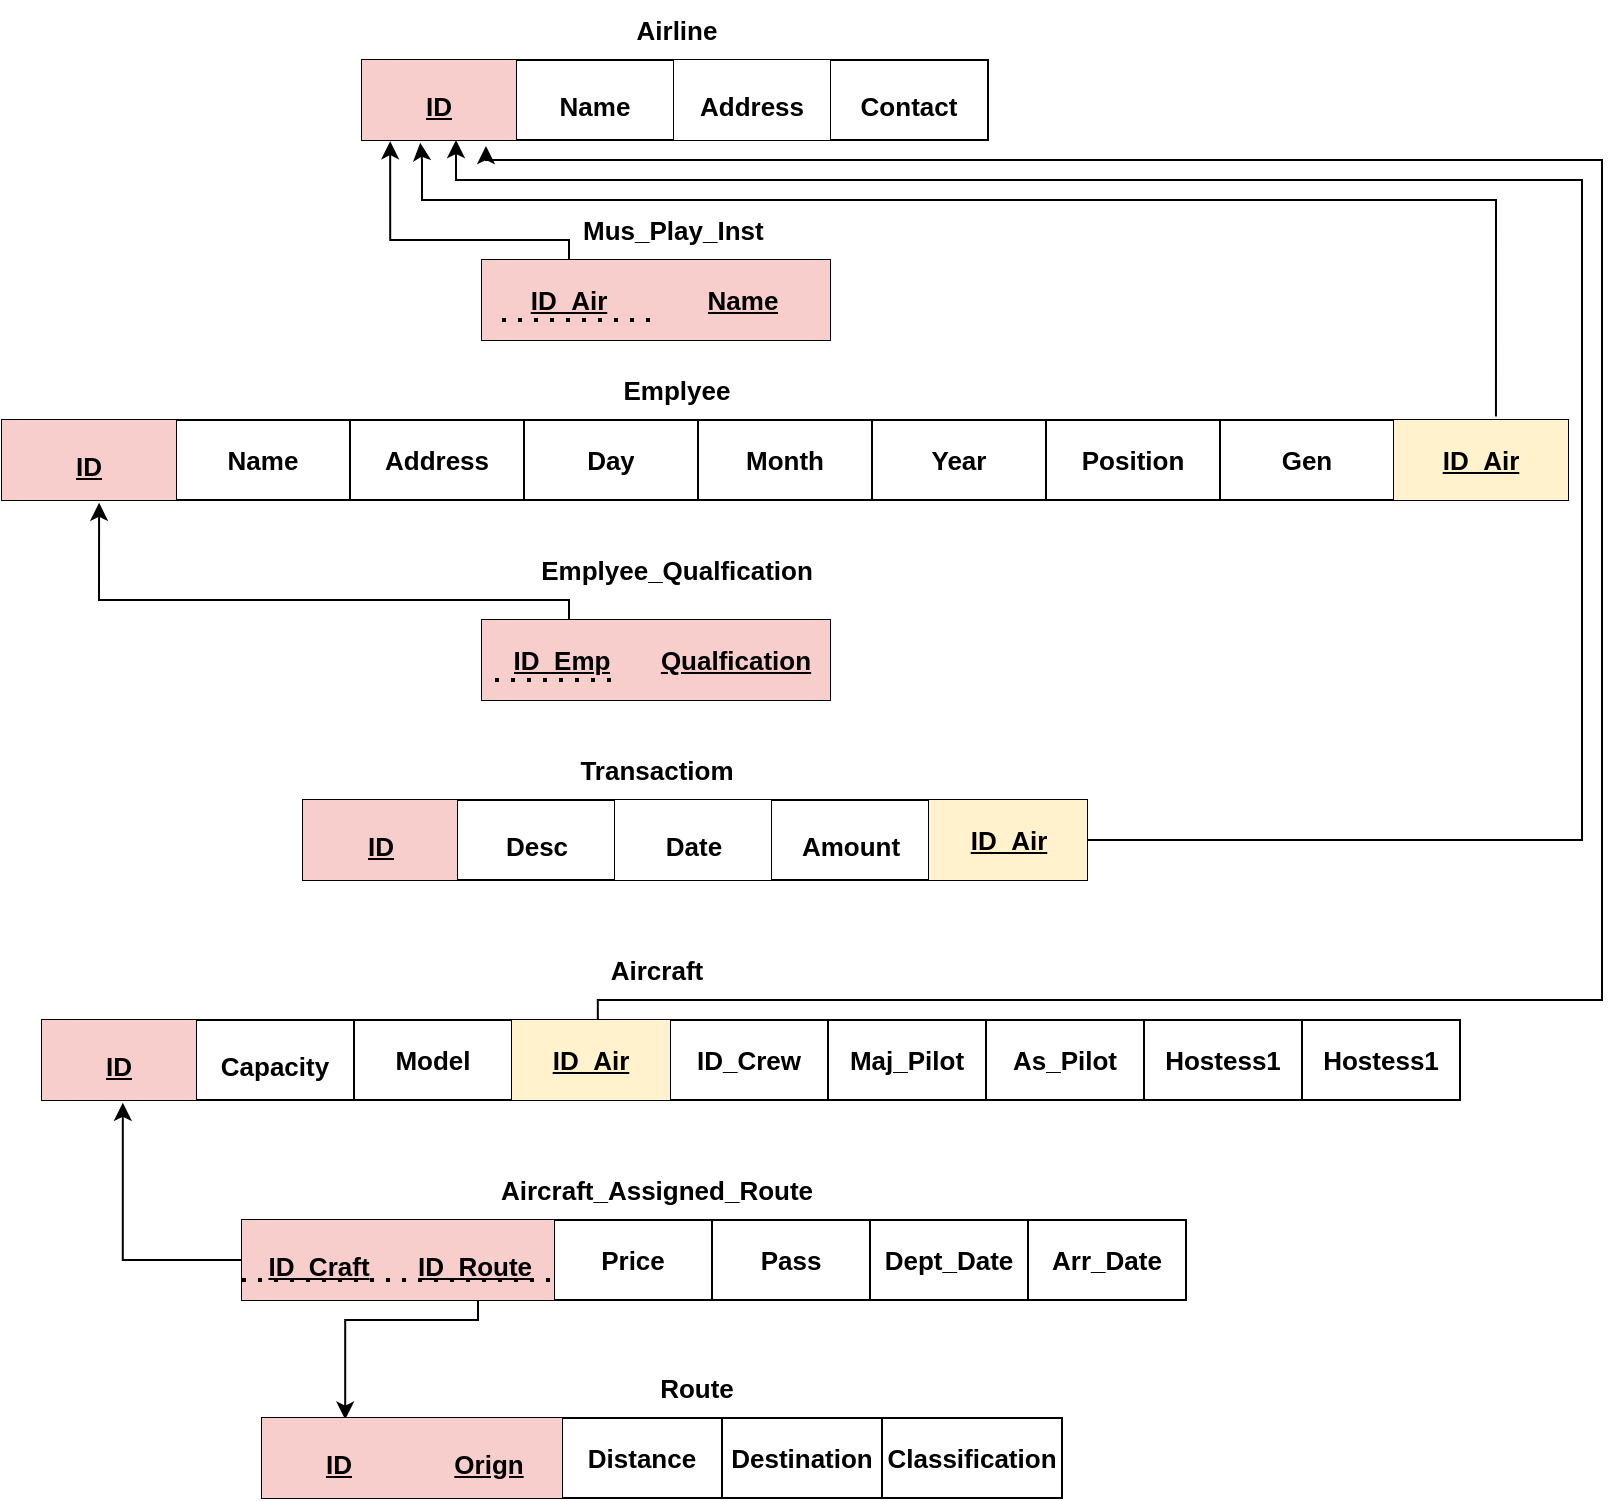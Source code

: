 <mxfile version="20.5.3" type="device"><diagram id="9QfftaPCPNIfnfmscN54" name="Page-1"><mxGraphModel dx="1038" dy="489" grid="1" gridSize="10" guides="1" tooltips="1" connect="1" arrows="1" fold="1" page="1" pageScale="1" pageWidth="827" pageHeight="1169" math="0" shadow="0"><root><mxCell id="0"/><mxCell id="1" parent="0"/><mxCell id="9wf0r7NLTZ6_G8OPTbJT-53" value="" style="shape=table;html=1;whiteSpace=wrap;startSize=0;container=1;collapsible=0;childLayout=tableLayout;rounded=0;fontStyle=1;fontSize=13;" vertex="1" parent="1"><mxGeometry x="260" y="450" width="313" height="40" as="geometry"/></mxCell><mxCell id="9wf0r7NLTZ6_G8OPTbJT-54" value="" style="shape=tableRow;horizontal=0;startSize=0;swimlaneHead=0;swimlaneBody=0;top=0;left=0;bottom=0;right=0;collapsible=0;dropTarget=0;fillColor=none;points=[[0,0.5],[1,0.5]];portConstraint=eastwest;dashed=1;rounded=0;fontStyle=1;fontSize=13;" vertex="1" parent="9wf0r7NLTZ6_G8OPTbJT-53"><mxGeometry width="313" height="40" as="geometry"/></mxCell><mxCell id="9wf0r7NLTZ6_G8OPTbJT-55" value="&lt;p style=&quot;direction: ltr; unicode-bidi: embed; font-size: 13px;&quot; align=&quot;center&quot; class=&quot;MsoNormal&quot;&gt;&lt;u style=&quot;font-size: 13px;&quot;&gt;&lt;span style=&quot;font-size: 13px;&quot;&gt;ID&lt;/span&gt;&lt;/u&gt;&lt;/p&gt;" style="shape=partialRectangle;html=1;whiteSpace=wrap;connectable=0;fillColor=#f8cecc;top=0;left=0;bottom=0;right=0;overflow=hidden;strokeColor=#b85450;rounded=0;fontStyle=1;fontSize=13;" vertex="1" parent="9wf0r7NLTZ6_G8OPTbJT-54"><mxGeometry width="77" height="40" as="geometry"><mxRectangle width="77" height="40" as="alternateBounds"/></mxGeometry></mxCell><mxCell id="9wf0r7NLTZ6_G8OPTbJT-56" value="&lt;p style=&quot;direction: ltr; unicode-bidi: embed; font-size: 13px;&quot; align=&quot;center&quot; class=&quot;MsoNormal&quot;&gt;&lt;span style=&quot;font-size: 13px;&quot;&gt;Name&lt;/span&gt;&lt;/p&gt;" style="shape=partialRectangle;html=1;whiteSpace=wrap;connectable=0;fillColor=none;top=0;left=0;bottom=0;right=0;overflow=hidden;rounded=0;fontStyle=1;fontSize=13;" vertex="1" parent="9wf0r7NLTZ6_G8OPTbJT-54"><mxGeometry x="77" width="79" height="40" as="geometry"><mxRectangle width="79" height="40" as="alternateBounds"/></mxGeometry></mxCell><mxCell id="9wf0r7NLTZ6_G8OPTbJT-57" value="&lt;p style=&quot;direction: ltr; unicode-bidi: embed; font-size: 13px;&quot; align=&quot;center&quot; class=&quot;MsoNormal&quot;&gt;&lt;span style=&quot;font-size: 13px;&quot;&gt;Address&lt;/span&gt;&lt;/p&gt;" style="shape=partialRectangle;html=1;whiteSpace=wrap;connectable=0;top=0;left=0;bottom=0;right=0;overflow=hidden;rounded=0;fontStyle=1;fontSize=13;" vertex="1" parent="9wf0r7NLTZ6_G8OPTbJT-54"><mxGeometry x="156" width="78" height="40" as="geometry"><mxRectangle width="78" height="40" as="alternateBounds"/></mxGeometry></mxCell><mxCell id="9wf0r7NLTZ6_G8OPTbJT-58" value="&lt;p style=&quot;direction: ltr; unicode-bidi: embed; font-size: 13px;&quot; align=&quot;center&quot; class=&quot;MsoNormal&quot;&gt;&lt;span style=&quot;font-size: 13px;&quot;&gt;Contact&lt;/span&gt;&lt;/p&gt;" style="shape=partialRectangle;html=1;whiteSpace=wrap;connectable=0;fillColor=none;top=0;left=0;bottom=0;right=0;overflow=hidden;rounded=0;fontStyle=1;fontSize=13;" vertex="1" parent="9wf0r7NLTZ6_G8OPTbJT-54"><mxGeometry x="234" width="79" height="40" as="geometry"><mxRectangle width="79" height="40" as="alternateBounds"/></mxGeometry></mxCell><mxCell id="9wf0r7NLTZ6_G8OPTbJT-59" style="edgeStyle=orthogonalEdgeStyle;rounded=0;orthogonalLoop=1;jettySize=auto;html=1;exitX=0.25;exitY=0;exitDx=0;exitDy=0;fontStyle=1;fontSize=13;entryX=0.045;entryY=1.015;entryDx=0;entryDy=0;entryPerimeter=0;" edge="1" parent="1" source="9wf0r7NLTZ6_G8OPTbJT-61" target="9wf0r7NLTZ6_G8OPTbJT-54"><mxGeometry relative="1" as="geometry"><mxPoint x="300" y="490" as="targetPoint"/><Array as="points"><mxPoint x="364" y="540"/><mxPoint x="274" y="540"/></Array></mxGeometry></mxCell><mxCell id="9wf0r7NLTZ6_G8OPTbJT-61" value="" style="shape=table;html=1;whiteSpace=wrap;startSize=0;container=1;collapsible=0;childLayout=tableLayout;rounded=0;fontStyle=1;fontSize=1;" vertex="1" parent="1"><mxGeometry x="320" y="550" width="174" height="40" as="geometry"/></mxCell><mxCell id="9wf0r7NLTZ6_G8OPTbJT-62" value="" style="shape=tableRow;horizontal=0;startSize=0;swimlaneHead=0;swimlaneBody=0;top=0;left=0;bottom=0;right=0;collapsible=0;dropTarget=0;fillColor=none;points=[[0,0.5],[1,0.5]];portConstraint=eastwest;rounded=0;fontStyle=1;fontSize=13;" vertex="1" parent="9wf0r7NLTZ6_G8OPTbJT-61"><mxGeometry width="174" height="40" as="geometry"/></mxCell><mxCell id="9wf0r7NLTZ6_G8OPTbJT-63" value="&lt;u&gt;ID_Air&lt;/u&gt;" style="shape=partialRectangle;html=1;whiteSpace=wrap;connectable=0;fillColor=#f8cecc;top=0;left=0;bottom=0;right=0;overflow=hidden;strokeColor=#b85450;rounded=0;fontStyle=1;fontSize=13;" vertex="1" parent="9wf0r7NLTZ6_G8OPTbJT-62"><mxGeometry width="87" height="40" as="geometry"><mxRectangle width="87" height="40" as="alternateBounds"/></mxGeometry></mxCell><mxCell id="9wf0r7NLTZ6_G8OPTbJT-64" value="&lt;u style=&quot;font-size: 13px;&quot;&gt;&lt;span style=&quot;font-size: 13px;&quot;&gt;Name&lt;/span&gt;&lt;/u&gt;" style="shape=partialRectangle;html=1;whiteSpace=wrap;connectable=0;fillColor=#f8cecc;top=0;left=0;bottom=0;right=0;overflow=hidden;rounded=0;strokeColor=#b85450;fontStyle=1;fontSize=13;" vertex="1" parent="9wf0r7NLTZ6_G8OPTbJT-62"><mxGeometry x="87" width="87" height="40" as="geometry"><mxRectangle width="87" height="40" as="alternateBounds"/></mxGeometry></mxCell><mxCell id="9wf0r7NLTZ6_G8OPTbJT-106" style="edgeStyle=orthogonalEdgeStyle;rounded=0;orthogonalLoop=1;jettySize=auto;html=1;exitX=0.954;exitY=-0.045;exitDx=0;exitDy=0;entryX=0.093;entryY=1.035;entryDx=0;entryDy=0;entryPerimeter=0;strokeWidth=1;fontSize=1;exitPerimeter=0;" edge="1" parent="1" source="9wf0r7NLTZ6_G8OPTbJT-72" target="9wf0r7NLTZ6_G8OPTbJT-54"><mxGeometry relative="1" as="geometry"><Array as="points"><mxPoint x="827" y="520"/><mxPoint x="290" y="520"/><mxPoint x="290" y="500"/><mxPoint x="289" y="500"/></Array></mxGeometry></mxCell><mxCell id="9wf0r7NLTZ6_G8OPTbJT-71" value="" style="shape=table;html=1;whiteSpace=wrap;startSize=0;container=1;collapsible=0;childLayout=tableLayout;rounded=0;fontStyle=1;fontSize=13;" vertex="1" parent="1"><mxGeometry x="80" y="630" width="783" height="40" as="geometry"/></mxCell><mxCell id="9wf0r7NLTZ6_G8OPTbJT-72" value="" style="shape=tableRow;horizontal=0;startSize=0;swimlaneHead=0;swimlaneBody=0;top=0;left=0;bottom=0;right=0;collapsible=0;dropTarget=0;fillColor=none;points=[[0,0.5],[1,0.5]];portConstraint=eastwest;rounded=0;fontStyle=1;fontSize=13;" vertex="1" parent="9wf0r7NLTZ6_G8OPTbJT-71"><mxGeometry width="783" height="40" as="geometry"/></mxCell><mxCell id="9wf0r7NLTZ6_G8OPTbJT-73" value="&lt;p style=&quot;direction: ltr; unicode-bidi: embed; font-size: 13px;&quot; align=&quot;center&quot; class=&quot;MsoNormal&quot;&gt;&lt;u style=&quot;font-size: 13px;&quot;&gt;&lt;span style=&quot;font-size: 13px;&quot;&gt;ID&lt;/span&gt;&lt;/u&gt;&lt;/p&gt;" style="shape=partialRectangle;html=1;whiteSpace=wrap;connectable=0;fillColor=#f8cecc;top=0;left=0;bottom=0;right=0;overflow=hidden;strokeColor=#b85450;rounded=0;fontStyle=1;fontSize=13;" vertex="1" parent="9wf0r7NLTZ6_G8OPTbJT-72"><mxGeometry width="87" height="40" as="geometry"><mxRectangle width="87" height="40" as="alternateBounds"/></mxGeometry></mxCell><mxCell id="9wf0r7NLTZ6_G8OPTbJT-74" value="Name" style="shape=partialRectangle;html=1;whiteSpace=wrap;connectable=0;fillColor=none;top=0;left=0;bottom=0;right=0;overflow=hidden;rounded=0;fontStyle=1;fontSize=13;" vertex="1" parent="9wf0r7NLTZ6_G8OPTbJT-72"><mxGeometry x="87" width="87" height="40" as="geometry"><mxRectangle width="87" height="40" as="alternateBounds"/></mxGeometry></mxCell><mxCell id="9wf0r7NLTZ6_G8OPTbJT-93" value="Address" style="shape=partialRectangle;html=1;whiteSpace=wrap;connectable=0;fillColor=none;top=0;left=0;bottom=0;right=0;overflow=hidden;rounded=0;fontStyle=1;fontSize=13;" vertex="1" parent="9wf0r7NLTZ6_G8OPTbJT-72"><mxGeometry x="174" width="87" height="40" as="geometry"><mxRectangle width="87" height="40" as="alternateBounds"/></mxGeometry></mxCell><mxCell id="9wf0r7NLTZ6_G8OPTbJT-99" value="Day" style="shape=partialRectangle;html=1;whiteSpace=wrap;connectable=0;fillColor=none;top=0;left=0;bottom=0;right=0;overflow=hidden;rounded=0;fontStyle=1;fontSize=13;" vertex="1" parent="9wf0r7NLTZ6_G8OPTbJT-72"><mxGeometry x="261" width="87" height="40" as="geometry"><mxRectangle width="87" height="40" as="alternateBounds"/></mxGeometry></mxCell><mxCell id="9wf0r7NLTZ6_G8OPTbJT-98" value="Month" style="shape=partialRectangle;html=1;whiteSpace=wrap;connectable=0;fillColor=none;top=0;left=0;bottom=0;right=0;overflow=hidden;rounded=0;fontStyle=1;fontSize=13;" vertex="1" parent="9wf0r7NLTZ6_G8OPTbJT-72"><mxGeometry x="348" width="87" height="40" as="geometry"><mxRectangle width="87" height="40" as="alternateBounds"/></mxGeometry></mxCell><mxCell id="9wf0r7NLTZ6_G8OPTbJT-97" value="Year" style="shape=partialRectangle;html=1;whiteSpace=wrap;connectable=0;fillColor=none;top=0;left=0;bottom=0;right=0;overflow=hidden;rounded=0;fontStyle=1;fontSize=13;" vertex="1" parent="9wf0r7NLTZ6_G8OPTbJT-72"><mxGeometry x="435" width="87" height="40" as="geometry"><mxRectangle width="87" height="40" as="alternateBounds"/></mxGeometry></mxCell><mxCell id="9wf0r7NLTZ6_G8OPTbJT-96" value="Position" style="shape=partialRectangle;html=1;whiteSpace=wrap;connectable=0;fillColor=none;top=0;left=0;bottom=0;right=0;overflow=hidden;rounded=0;fontStyle=1;fontSize=13;" vertex="1" parent="9wf0r7NLTZ6_G8OPTbJT-72"><mxGeometry x="522" width="87" height="40" as="geometry"><mxRectangle width="87" height="40" as="alternateBounds"/></mxGeometry></mxCell><mxCell id="9wf0r7NLTZ6_G8OPTbJT-95" value="Gen" style="shape=partialRectangle;html=1;whiteSpace=wrap;connectable=0;fillColor=none;top=0;left=0;bottom=0;right=0;overflow=hidden;rounded=0;fontStyle=1;fontSize=13;" vertex="1" parent="9wf0r7NLTZ6_G8OPTbJT-72"><mxGeometry x="609" width="87" height="40" as="geometry"><mxRectangle width="87" height="40" as="alternateBounds"/></mxGeometry></mxCell><mxCell id="9wf0r7NLTZ6_G8OPTbJT-94" value="&lt;u&gt;ID_Air&lt;/u&gt;" style="shape=partialRectangle;html=1;whiteSpace=wrap;connectable=0;fillColor=#fff2cc;top=0;left=0;bottom=0;right=0;overflow=hidden;rounded=0;fontStyle=1;fontSize=13;strokeColor=#d6b656;" vertex="1" parent="9wf0r7NLTZ6_G8OPTbJT-72"><mxGeometry x="696" width="87" height="40" as="geometry"><mxRectangle width="87" height="40" as="alternateBounds"/></mxGeometry></mxCell><mxCell id="9wf0r7NLTZ6_G8OPTbJT-75" value="&lt;b style=&quot;font-size: 13px;&quot;&gt;&lt;font style=&quot;font-size: 13px;&quot;&gt;Airline&lt;/font&gt;&lt;/b&gt;" style="text;html=1;align=center;verticalAlign=middle;resizable=0;points=[];autosize=1;strokeColor=none;fillColor=none;fontSize=13;" vertex="1" parent="1"><mxGeometry x="386.5" y="420" width="60" height="30" as="geometry"/></mxCell><mxCell id="9wf0r7NLTZ6_G8OPTbJT-76" value="&lt;span&gt;&lt;font style=&quot;font-size: 13px;&quot;&gt;Transactiom&lt;/font&gt;&lt;/span&gt;" style="text;html=1;align=center;verticalAlign=middle;resizable=0;points=[];autosize=1;strokeColor=none;fillColor=none;fontStyle=1" vertex="1" parent="1"><mxGeometry x="356.5" y="790" width="100" height="30" as="geometry"/></mxCell><mxCell id="9wf0r7NLTZ6_G8OPTbJT-77" value="&lt;span&gt;&lt;font style=&quot;font-size: 13px;&quot;&gt;Aircraft&lt;/font&gt;&lt;/span&gt;" style="text;html=1;align=center;verticalAlign=middle;resizable=0;points=[];autosize=1;strokeColor=none;fillColor=none;fontStyle=1" vertex="1" parent="1"><mxGeometry x="371.5" y="890" width="70" height="30" as="geometry"/></mxCell><mxCell id="9wf0r7NLTZ6_G8OPTbJT-80" value="" style="shape=table;html=1;whiteSpace=wrap;startSize=0;container=1;collapsible=0;childLayout=tableLayout;rounded=0;fontStyle=1;fontSize=13;" vertex="1" parent="1"><mxGeometry x="320" y="730" width="174" height="40" as="geometry"/></mxCell><mxCell id="9wf0r7NLTZ6_G8OPTbJT-81" value="" style="shape=tableRow;horizontal=0;startSize=0;swimlaneHead=0;swimlaneBody=0;top=0;left=0;bottom=0;right=0;collapsible=0;dropTarget=0;fillColor=none;points=[[0,0.5],[1,0.5]];portConstraint=eastwest;rounded=0;fontStyle=1;fontSize=13;" vertex="1" parent="9wf0r7NLTZ6_G8OPTbJT-80"><mxGeometry width="174" height="40" as="geometry"/></mxCell><mxCell id="9wf0r7NLTZ6_G8OPTbJT-82" value="&lt;u&gt;ID_Emp&lt;/u&gt;" style="shape=partialRectangle;html=1;whiteSpace=wrap;connectable=0;fillColor=#f8cecc;top=0;left=0;bottom=0;right=0;overflow=hidden;strokeColor=#b85450;rounded=0;fontStyle=1;fontSize=13;" vertex="1" parent="9wf0r7NLTZ6_G8OPTbJT-81"><mxGeometry width="80" height="40" as="geometry"><mxRectangle width="80" height="40" as="alternateBounds"/></mxGeometry></mxCell><mxCell id="9wf0r7NLTZ6_G8OPTbJT-83" value="&lt;span style=&quot;&quot;&gt;&lt;u&gt;Qualfication&lt;/u&gt;&lt;/span&gt;" style="shape=partialRectangle;html=1;whiteSpace=wrap;connectable=0;fillColor=#f8cecc;top=0;left=0;bottom=0;right=0;overflow=hidden;rounded=0;strokeColor=#b85450;fontStyle=1;fontSize=13;" vertex="1" parent="9wf0r7NLTZ6_G8OPTbJT-81"><mxGeometry x="80" width="94" height="40" as="geometry"><mxRectangle width="94" height="40" as="alternateBounds"/></mxGeometry></mxCell><mxCell id="9wf0r7NLTZ6_G8OPTbJT-84" value="&lt;span style=&quot;font-size: 13px;&quot;&gt;Emplyee&lt;/span&gt;" style="text;html=1;align=center;verticalAlign=middle;resizable=0;points=[];autosize=1;strokeColor=none;fillColor=none;fontStyle=1;fontSize=13;" vertex="1" parent="1"><mxGeometry x="376.5" y="600" width="80" height="30" as="geometry"/></mxCell><mxCell id="9wf0r7NLTZ6_G8OPTbJT-85" value="&lt;span style=&quot;font-size: 13px;&quot;&gt;Mus_Play_Inst&amp;nbsp;&lt;/span&gt;" style="text;html=1;align=center;verticalAlign=middle;resizable=0;points=[];autosize=1;strokeColor=none;fillColor=none;fontStyle=1;fontSize=13;" vertex="1" parent="1"><mxGeometry x="356.5" y="520" width="120" height="30" as="geometry"/></mxCell><mxCell id="9wf0r7NLTZ6_G8OPTbJT-88" value="&lt;span style=&quot;font-size: 13px;&quot;&gt;Emplyee_Qualfication&lt;/span&gt;" style="text;html=1;align=center;verticalAlign=middle;resizable=0;points=[];autosize=1;strokeColor=none;fillColor=none;fontStyle=1;fontSize=13;" vertex="1" parent="1"><mxGeometry x="336.5" y="690" width="160" height="30" as="geometry"/></mxCell><mxCell id="9wf0r7NLTZ6_G8OPTbJT-89" value="" style="endArrow=none;dashed=1;html=1;dashPattern=1 3;strokeWidth=2;rounded=0;fontStyle=1;fontSize=13;" edge="1" parent="1"><mxGeometry width="50" height="50" relative="1" as="geometry"><mxPoint x="326.5" y="760" as="sourcePoint"/><mxPoint x="386.5" y="760" as="targetPoint"/></mxGeometry></mxCell><mxCell id="9wf0r7NLTZ6_G8OPTbJT-107" style="edgeStyle=orthogonalEdgeStyle;rounded=0;orthogonalLoop=1;jettySize=auto;html=1;exitX=0.25;exitY=0;exitDx=0;exitDy=0;entryX=0.062;entryY=1.035;entryDx=0;entryDy=0;entryPerimeter=0;strokeWidth=1;fontSize=1;" edge="1" parent="1" source="9wf0r7NLTZ6_G8OPTbJT-80" target="9wf0r7NLTZ6_G8OPTbJT-71"><mxGeometry relative="1" as="geometry"><Array as="points"><mxPoint x="364" y="720"/><mxPoint x="129" y="720"/></Array></mxGeometry></mxCell><mxCell id="9wf0r7NLTZ6_G8OPTbJT-115" style="edgeStyle=orthogonalEdgeStyle;rounded=0;orthogonalLoop=1;jettySize=auto;html=1;exitX=1;exitY=0.5;exitDx=0;exitDy=0;strokeWidth=1;fontSize=13;" edge="1" parent="1" source="9wf0r7NLTZ6_G8OPTbJT-108"><mxGeometry relative="1" as="geometry"><mxPoint x="307" y="490" as="targetPoint"/><Array as="points"><mxPoint x="870" y="840"/><mxPoint x="870" y="510"/><mxPoint x="307" y="510"/></Array></mxGeometry></mxCell><mxCell id="9wf0r7NLTZ6_G8OPTbJT-108" value="" style="shape=table;html=1;whiteSpace=wrap;startSize=0;container=1;collapsible=0;childLayout=tableLayout;rounded=0;fontStyle=1;fontSize=13;" vertex="1" parent="1"><mxGeometry x="230.5" y="820" width="392" height="40" as="geometry"/></mxCell><mxCell id="9wf0r7NLTZ6_G8OPTbJT-109" value="" style="shape=tableRow;horizontal=0;startSize=0;swimlaneHead=0;swimlaneBody=0;top=0;left=0;bottom=0;right=0;collapsible=0;dropTarget=0;fillColor=none;points=[[0,0.5],[1,0.5]];portConstraint=eastwest;dashed=1;rounded=0;fontStyle=1;fontSize=13;" vertex="1" parent="9wf0r7NLTZ6_G8OPTbJT-108"><mxGeometry width="392" height="40" as="geometry"/></mxCell><mxCell id="9wf0r7NLTZ6_G8OPTbJT-110" value="&lt;p style=&quot;direction: ltr; unicode-bidi: embed; font-size: 13px;&quot; align=&quot;center&quot; class=&quot;MsoNormal&quot;&gt;&lt;u style=&quot;font-size: 13px;&quot;&gt;&lt;span style=&quot;font-size: 13px;&quot;&gt;ID&lt;/span&gt;&lt;/u&gt;&lt;/p&gt;" style="shape=partialRectangle;html=1;whiteSpace=wrap;connectable=0;fillColor=#f8cecc;top=0;left=0;bottom=0;right=0;overflow=hidden;strokeColor=#b85450;rounded=0;fontStyle=1;fontSize=13;" vertex="1" parent="9wf0r7NLTZ6_G8OPTbJT-109"><mxGeometry width="77" height="40" as="geometry"><mxRectangle width="77" height="40" as="alternateBounds"/></mxGeometry></mxCell><mxCell id="9wf0r7NLTZ6_G8OPTbJT-111" value="&lt;p style=&quot;direction: ltr; unicode-bidi: embed; font-size: 13px;&quot; align=&quot;center&quot; class=&quot;MsoNormal&quot;&gt;&lt;span style=&quot;font-size: 13px;&quot;&gt;Desc&lt;/span&gt;&lt;/p&gt;" style="shape=partialRectangle;html=1;whiteSpace=wrap;connectable=0;fillColor=none;top=0;left=0;bottom=0;right=0;overflow=hidden;rounded=0;fontStyle=1;fontSize=13;" vertex="1" parent="9wf0r7NLTZ6_G8OPTbJT-109"><mxGeometry x="77" width="79" height="40" as="geometry"><mxRectangle width="79" height="40" as="alternateBounds"/></mxGeometry></mxCell><mxCell id="9wf0r7NLTZ6_G8OPTbJT-112" value="&lt;p style=&quot;direction: ltr; unicode-bidi: embed; font-size: 13px;&quot; align=&quot;center&quot; class=&quot;MsoNormal&quot;&gt;&lt;span style=&quot;font-size: 13px;&quot;&gt;Date&lt;/span&gt;&lt;/p&gt;" style="shape=partialRectangle;html=1;whiteSpace=wrap;connectable=0;top=0;left=0;bottom=0;right=0;overflow=hidden;rounded=0;fontStyle=1;fontSize=13;" vertex="1" parent="9wf0r7NLTZ6_G8OPTbJT-109"><mxGeometry x="156" width="78" height="40" as="geometry"><mxRectangle width="78" height="40" as="alternateBounds"/></mxGeometry></mxCell><mxCell id="9wf0r7NLTZ6_G8OPTbJT-113" value="&lt;p style=&quot;direction: ltr; unicode-bidi: embed; font-size: 13px;&quot; align=&quot;center&quot; class=&quot;MsoNormal&quot;&gt;&lt;span style=&quot;font-size: 13px;&quot;&gt;Amount&lt;/span&gt;&lt;/p&gt;" style="shape=partialRectangle;html=1;whiteSpace=wrap;connectable=0;fillColor=none;top=0;left=0;bottom=0;right=0;overflow=hidden;rounded=0;fontStyle=1;fontSize=13;" vertex="1" parent="9wf0r7NLTZ6_G8OPTbJT-109"><mxGeometry x="234" width="79" height="40" as="geometry"><mxRectangle width="79" height="40" as="alternateBounds"/></mxGeometry></mxCell><mxCell id="9wf0r7NLTZ6_G8OPTbJT-114" value="&lt;u&gt;ID_Air&lt;/u&gt;" style="shape=partialRectangle;html=1;whiteSpace=wrap;connectable=0;fillColor=#fff2cc;top=0;left=0;bottom=0;right=0;overflow=hidden;rounded=0;fontStyle=1;fontSize=13;strokeColor=#d6b656;" vertex="1" parent="9wf0r7NLTZ6_G8OPTbJT-109"><mxGeometry x="313" width="79" height="40" as="geometry"><mxRectangle width="79" height="40" as="alternateBounds"/></mxGeometry></mxCell><mxCell id="9wf0r7NLTZ6_G8OPTbJT-116" value="" style="shape=table;html=1;whiteSpace=wrap;startSize=0;container=1;collapsible=0;childLayout=tableLayout;rounded=0;fontStyle=1;fontSize=13;" vertex="1" parent="1"><mxGeometry x="100" y="930" width="709" height="40" as="geometry"/></mxCell><mxCell id="9wf0r7NLTZ6_G8OPTbJT-117" value="" style="shape=tableRow;horizontal=0;startSize=0;swimlaneHead=0;swimlaneBody=0;top=0;left=0;bottom=0;right=0;collapsible=0;dropTarget=0;fillColor=none;points=[[0,0.5],[1,0.5]];portConstraint=eastwest;dashed=1;rounded=0;fontStyle=1;fontSize=13;" vertex="1" parent="9wf0r7NLTZ6_G8OPTbJT-116"><mxGeometry width="709" height="40" as="geometry"/></mxCell><mxCell id="9wf0r7NLTZ6_G8OPTbJT-118" value="&lt;p style=&quot;direction: ltr; unicode-bidi: embed; font-size: 13px;&quot; align=&quot;center&quot; class=&quot;MsoNormal&quot;&gt;&lt;u style=&quot;font-size: 13px;&quot;&gt;&lt;span style=&quot;font-size: 13px;&quot;&gt;ID&lt;/span&gt;&lt;/u&gt;&lt;/p&gt;" style="shape=partialRectangle;html=1;whiteSpace=wrap;connectable=0;fillColor=#f8cecc;top=0;left=0;bottom=0;right=0;overflow=hidden;strokeColor=#b85450;rounded=0;fontStyle=1;fontSize=13;" vertex="1" parent="9wf0r7NLTZ6_G8OPTbJT-117"><mxGeometry width="77" height="40" as="geometry"><mxRectangle width="77" height="40" as="alternateBounds"/></mxGeometry></mxCell><mxCell id="9wf0r7NLTZ6_G8OPTbJT-119" value="&lt;p style=&quot;direction: ltr; unicode-bidi: embed; font-size: 13px;&quot; align=&quot;center&quot; class=&quot;MsoNormal&quot;&gt;&lt;span style=&quot;font-size: 13px;&quot;&gt;Capacity&lt;/span&gt;&lt;/p&gt;" style="shape=partialRectangle;html=1;whiteSpace=wrap;connectable=0;fillColor=none;top=0;left=0;bottom=0;right=0;overflow=hidden;rounded=0;fontStyle=1;fontSize=13;" vertex="1" parent="9wf0r7NLTZ6_G8OPTbJT-117"><mxGeometry x="77" width="79" height="40" as="geometry"><mxRectangle width="79" height="40" as="alternateBounds"/></mxGeometry></mxCell><mxCell id="9wf0r7NLTZ6_G8OPTbJT-129" value="Model" style="shape=partialRectangle;html=1;whiteSpace=wrap;connectable=0;fillColor=none;top=0;left=0;bottom=0;right=0;overflow=hidden;rounded=0;fontStyle=1;fontSize=13;" vertex="1" parent="9wf0r7NLTZ6_G8OPTbJT-117"><mxGeometry x="156" width="79" height="40" as="geometry"><mxRectangle width="79" height="40" as="alternateBounds"/></mxGeometry></mxCell><mxCell id="9wf0r7NLTZ6_G8OPTbJT-130" value="&lt;u&gt;ID_Air&lt;/u&gt;" style="shape=partialRectangle;html=1;whiteSpace=wrap;connectable=0;fillColor=#fff2cc;top=0;left=0;bottom=0;right=0;overflow=hidden;rounded=0;fontStyle=1;fontSize=13;strokeColor=#d6b656;" vertex="1" parent="9wf0r7NLTZ6_G8OPTbJT-117"><mxGeometry x="235" width="79" height="40" as="geometry"><mxRectangle width="79" height="40" as="alternateBounds"/></mxGeometry></mxCell><mxCell id="9wf0r7NLTZ6_G8OPTbJT-132" value="ID_Crew" style="shape=partialRectangle;html=1;whiteSpace=wrap;connectable=0;fillColor=none;top=0;left=0;bottom=0;right=0;overflow=hidden;rounded=0;fontStyle=1;fontSize=13;" vertex="1" parent="9wf0r7NLTZ6_G8OPTbJT-117"><mxGeometry x="314" width="79" height="40" as="geometry"><mxRectangle width="79" height="40" as="alternateBounds"/></mxGeometry></mxCell><mxCell id="9wf0r7NLTZ6_G8OPTbJT-133" value="Maj_Pilot" style="shape=partialRectangle;html=1;whiteSpace=wrap;connectable=0;fillColor=none;top=0;left=0;bottom=0;right=0;overflow=hidden;rounded=0;fontStyle=1;fontSize=13;" vertex="1" parent="9wf0r7NLTZ6_G8OPTbJT-117"><mxGeometry x="393" width="79" height="40" as="geometry"><mxRectangle width="79" height="40" as="alternateBounds"/></mxGeometry></mxCell><mxCell id="9wf0r7NLTZ6_G8OPTbJT-134" value="As_Pilot" style="shape=partialRectangle;html=1;whiteSpace=wrap;connectable=0;fillColor=none;top=0;left=0;bottom=0;right=0;overflow=hidden;rounded=0;fontStyle=1;fontSize=13;" vertex="1" parent="9wf0r7NLTZ6_G8OPTbJT-117"><mxGeometry x="472" width="79" height="40" as="geometry"><mxRectangle width="79" height="40" as="alternateBounds"/></mxGeometry></mxCell><mxCell id="9wf0r7NLTZ6_G8OPTbJT-135" value="Hostess1" style="shape=partialRectangle;html=1;whiteSpace=wrap;connectable=0;fillColor=none;top=0;left=0;bottom=0;right=0;overflow=hidden;rounded=0;fontStyle=1;fontSize=13;" vertex="1" parent="9wf0r7NLTZ6_G8OPTbJT-117"><mxGeometry x="551" width="79" height="40" as="geometry"><mxRectangle width="79" height="40" as="alternateBounds"/></mxGeometry></mxCell><mxCell id="9wf0r7NLTZ6_G8OPTbJT-136" value="Hostess1" style="shape=partialRectangle;html=1;whiteSpace=wrap;connectable=0;fillColor=none;top=0;left=0;bottom=0;right=0;overflow=hidden;rounded=0;fontStyle=1;fontSize=13;" vertex="1" parent="9wf0r7NLTZ6_G8OPTbJT-117"><mxGeometry x="630" width="79" height="40" as="geometry"><mxRectangle width="79" height="40" as="alternateBounds"/></mxGeometry></mxCell><mxCell id="9wf0r7NLTZ6_G8OPTbJT-123" style="edgeStyle=orthogonalEdgeStyle;rounded=0;orthogonalLoop=1;jettySize=auto;html=1;strokeWidth=1;fontSize=13;entryX=0.198;entryY=1.075;entryDx=0;entryDy=0;entryPerimeter=0;exitX=0.392;exitY=-0.005;exitDx=0;exitDy=0;exitPerimeter=0;" edge="1" parent="1" source="9wf0r7NLTZ6_G8OPTbJT-117" target="9wf0r7NLTZ6_G8OPTbJT-53"><mxGeometry relative="1" as="geometry"><mxPoint x="880" y="470" as="targetPoint"/><mxPoint x="620" y="910" as="sourcePoint"/><Array as="points"><mxPoint x="378" y="920"/><mxPoint x="880" y="920"/><mxPoint x="880" y="500"/><mxPoint x="322" y="500"/></Array></mxGeometry></mxCell><mxCell id="9wf0r7NLTZ6_G8OPTbJT-149" style="edgeStyle=orthogonalEdgeStyle;rounded=0;orthogonalLoop=1;jettySize=auto;html=1;exitX=0;exitY=0.5;exitDx=0;exitDy=0;entryX=0.057;entryY=1.035;entryDx=0;entryDy=0;entryPerimeter=0;strokeWidth=1;fontSize=13;" edge="1" parent="1" source="9wf0r7NLTZ6_G8OPTbJT-137" target="9wf0r7NLTZ6_G8OPTbJT-116"><mxGeometry relative="1" as="geometry"><Array as="points"><mxPoint x="140" y="1050"/></Array></mxGeometry></mxCell><mxCell id="9wf0r7NLTZ6_G8OPTbJT-161" style="edgeStyle=orthogonalEdgeStyle;rounded=0;orthogonalLoop=1;jettySize=auto;html=1;exitX=0.25;exitY=1;exitDx=0;exitDy=0;entryX=0.104;entryY=0.02;entryDx=0;entryDy=0;entryPerimeter=0;strokeWidth=1;fontSize=13;" edge="1" parent="1" source="9wf0r7NLTZ6_G8OPTbJT-137" target="9wf0r7NLTZ6_G8OPTbJT-151"><mxGeometry relative="1" as="geometry"><Array as="points"><mxPoint x="318" y="1080"/><mxPoint x="252" y="1080"/></Array></mxGeometry></mxCell><mxCell id="9wf0r7NLTZ6_G8OPTbJT-137" value="" style="shape=table;html=1;whiteSpace=wrap;startSize=0;container=1;collapsible=0;childLayout=tableLayout;rounded=0;fontStyle=1;fontSize=13;" vertex="1" parent="1"><mxGeometry x="200" y="1030" width="472" height="40" as="geometry"/></mxCell><mxCell id="9wf0r7NLTZ6_G8OPTbJT-138" value="" style="shape=tableRow;horizontal=0;startSize=0;swimlaneHead=0;swimlaneBody=0;top=0;left=0;bottom=0;right=0;collapsible=0;dropTarget=0;fillColor=none;points=[[0,0.5],[1,0.5]];portConstraint=eastwest;dashed=1;rounded=0;fontStyle=1;fontSize=13;" vertex="1" parent="9wf0r7NLTZ6_G8OPTbJT-137"><mxGeometry width="472" height="40" as="geometry"/></mxCell><mxCell id="9wf0r7NLTZ6_G8OPTbJT-139" value="&lt;p style=&quot;direction: ltr; unicode-bidi: embed; font-size: 13px;&quot; align=&quot;center&quot; class=&quot;MsoNormal&quot;&gt;&lt;u style=&quot;font-size: 13px;&quot;&gt;&lt;span style=&quot;font-size: 13px;&quot;&gt;ID_Craft&lt;/span&gt;&lt;/u&gt;&lt;/p&gt;" style="shape=partialRectangle;html=1;whiteSpace=wrap;connectable=0;fillColor=#f8cecc;top=0;left=0;bottom=0;right=0;overflow=hidden;strokeColor=#b85450;rounded=0;fontStyle=1;fontSize=13;" vertex="1" parent="9wf0r7NLTZ6_G8OPTbJT-138"><mxGeometry width="77" height="40" as="geometry"><mxRectangle width="77" height="40" as="alternateBounds"/></mxGeometry></mxCell><mxCell id="9wf0r7NLTZ6_G8OPTbJT-140" value="&lt;p style=&quot;direction: ltr; unicode-bidi: embed; font-size: 13px;&quot; align=&quot;center&quot; class=&quot;MsoNormal&quot;&gt;&lt;span style=&quot;font-size: 13px;&quot;&gt;&lt;u&gt;ID_Route&lt;/u&gt;&lt;/span&gt;&lt;/p&gt;" style="shape=partialRectangle;html=1;whiteSpace=wrap;connectable=0;fillColor=#f8cecc;top=0;left=0;bottom=0;right=0;overflow=hidden;rounded=0;fontStyle=1;fontSize=13;strokeColor=#b85450;" vertex="1" parent="9wf0r7NLTZ6_G8OPTbJT-138"><mxGeometry x="77" width="79" height="40" as="geometry"><mxRectangle width="79" height="40" as="alternateBounds"/></mxGeometry></mxCell><mxCell id="9wf0r7NLTZ6_G8OPTbJT-141" value="Price" style="shape=partialRectangle;html=1;whiteSpace=wrap;connectable=0;fillColor=none;top=0;left=0;bottom=0;right=0;overflow=hidden;rounded=0;fontStyle=1;fontSize=13;" vertex="1" parent="9wf0r7NLTZ6_G8OPTbJT-138"><mxGeometry x="156" width="79" height="40" as="geometry"><mxRectangle width="79" height="40" as="alternateBounds"/></mxGeometry></mxCell><mxCell id="9wf0r7NLTZ6_G8OPTbJT-143" value="Pass" style="shape=partialRectangle;html=1;whiteSpace=wrap;connectable=0;fillColor=none;top=0;left=0;bottom=0;right=0;overflow=hidden;rounded=0;fontStyle=1;fontSize=13;" vertex="1" parent="9wf0r7NLTZ6_G8OPTbJT-138"><mxGeometry x="235" width="79" height="40" as="geometry"><mxRectangle width="79" height="40" as="alternateBounds"/></mxGeometry></mxCell><mxCell id="9wf0r7NLTZ6_G8OPTbJT-144" value="Dept_Date" style="shape=partialRectangle;html=1;whiteSpace=wrap;connectable=0;fillColor=none;top=0;left=0;bottom=0;right=0;overflow=hidden;rounded=0;fontStyle=1;fontSize=13;" vertex="1" parent="9wf0r7NLTZ6_G8OPTbJT-138"><mxGeometry x="314" width="79" height="40" as="geometry"><mxRectangle width="79" height="40" as="alternateBounds"/></mxGeometry></mxCell><mxCell id="9wf0r7NLTZ6_G8OPTbJT-145" value="Arr_Date" style="shape=partialRectangle;html=1;whiteSpace=wrap;connectable=0;fillColor=none;top=0;left=0;bottom=0;right=0;overflow=hidden;rounded=0;fontStyle=1;fontSize=13;" vertex="1" parent="9wf0r7NLTZ6_G8OPTbJT-138"><mxGeometry x="393" width="79" height="40" as="geometry"><mxRectangle width="79" height="40" as="alternateBounds"/></mxGeometry></mxCell><mxCell id="9wf0r7NLTZ6_G8OPTbJT-148" value="&lt;span&gt;&lt;font style=&quot;font-size: 13px;&quot;&gt;Aircraft_Assigned_Route&lt;/font&gt;&lt;/span&gt;" style="text;html=1;align=center;verticalAlign=middle;resizable=0;points=[];autosize=1;strokeColor=none;fillColor=none;fontStyle=1" vertex="1" parent="1"><mxGeometry x="317" y="1000" width="180" height="30" as="geometry"/></mxCell><mxCell id="9wf0r7NLTZ6_G8OPTbJT-150" value="" style="shape=table;html=1;whiteSpace=wrap;startSize=0;container=1;collapsible=0;childLayout=tableLayout;rounded=0;fontStyle=1;fontSize=13;" vertex="1" parent="1"><mxGeometry x="210" y="1129" width="400" height="40" as="geometry"/></mxCell><mxCell id="9wf0r7NLTZ6_G8OPTbJT-151" value="" style="shape=tableRow;horizontal=0;startSize=0;swimlaneHead=0;swimlaneBody=0;top=0;left=0;bottom=0;right=0;collapsible=0;dropTarget=0;fillColor=none;points=[[0,0.5],[1,0.5]];portConstraint=eastwest;dashed=1;rounded=0;fontStyle=1;fontSize=13;" vertex="1" parent="9wf0r7NLTZ6_G8OPTbJT-150"><mxGeometry width="400" height="40" as="geometry"/></mxCell><mxCell id="9wf0r7NLTZ6_G8OPTbJT-152" value="&lt;p style=&quot;direction: ltr; unicode-bidi: embed; font-size: 13px;&quot; align=&quot;center&quot; class=&quot;MsoNormal&quot;&gt;&lt;u style=&quot;font-size: 13px;&quot;&gt;&lt;span style=&quot;font-size: 13px;&quot;&gt;ID&lt;/span&gt;&lt;/u&gt;&lt;/p&gt;" style="shape=partialRectangle;html=1;whiteSpace=wrap;connectable=0;fillColor=#f8cecc;top=0;left=0;bottom=0;right=0;overflow=hidden;strokeColor=#b85450;rounded=0;fontStyle=1;fontSize=13;" vertex="1" parent="9wf0r7NLTZ6_G8OPTbJT-151"><mxGeometry width="77" height="40" as="geometry"><mxRectangle width="77" height="40" as="alternateBounds"/></mxGeometry></mxCell><mxCell id="9wf0r7NLTZ6_G8OPTbJT-153" value="&lt;p style=&quot;direction: ltr; unicode-bidi: embed; font-size: 13px;&quot; align=&quot;center&quot; class=&quot;MsoNormal&quot;&gt;&lt;span style=&quot;font-size: 13px;&quot;&gt;&lt;u&gt;Orign&lt;/u&gt;&lt;/span&gt;&lt;/p&gt;" style="shape=partialRectangle;html=1;whiteSpace=wrap;connectable=0;fillColor=#f8cecc;top=0;left=0;bottom=0;right=0;overflow=hidden;rounded=0;fontStyle=1;fontSize=13;strokeColor=#b85450;" vertex="1" parent="9wf0r7NLTZ6_G8OPTbJT-151"><mxGeometry x="77" width="73" height="40" as="geometry"><mxRectangle width="73" height="40" as="alternateBounds"/></mxGeometry></mxCell><mxCell id="9wf0r7NLTZ6_G8OPTbJT-154" value="Distance" style="shape=partialRectangle;html=1;whiteSpace=wrap;connectable=0;fillColor=none;top=0;left=0;bottom=0;right=0;overflow=hidden;rounded=0;fontStyle=1;fontSize=13;" vertex="1" parent="9wf0r7NLTZ6_G8OPTbJT-151"><mxGeometry x="150" width="80" height="40" as="geometry"><mxRectangle width="80" height="40" as="alternateBounds"/></mxGeometry></mxCell><mxCell id="9wf0r7NLTZ6_G8OPTbJT-155" value="Destination" style="shape=partialRectangle;html=1;whiteSpace=wrap;connectable=0;fillColor=none;top=0;left=0;bottom=0;right=0;overflow=hidden;rounded=0;fontStyle=1;fontSize=13;" vertex="1" parent="9wf0r7NLTZ6_G8OPTbJT-151"><mxGeometry x="230" width="80" height="40" as="geometry"><mxRectangle width="80" height="40" as="alternateBounds"/></mxGeometry></mxCell><mxCell id="9wf0r7NLTZ6_G8OPTbJT-156" value="Classification" style="shape=partialRectangle;html=1;whiteSpace=wrap;connectable=0;fillColor=none;top=0;left=0;bottom=0;right=0;overflow=hidden;rounded=0;fontStyle=1;fontSize=13;" vertex="1" parent="9wf0r7NLTZ6_G8OPTbJT-151"><mxGeometry x="310" width="90" height="40" as="geometry"><mxRectangle width="90" height="40" as="alternateBounds"/></mxGeometry></mxCell><mxCell id="9wf0r7NLTZ6_G8OPTbJT-158" value="&lt;span&gt;&lt;font style=&quot;font-size: 13px;&quot;&gt;Route&lt;/font&gt;&lt;/span&gt;" style="text;html=1;align=center;verticalAlign=middle;resizable=0;points=[];autosize=1;strokeColor=none;fillColor=none;fontStyle=1" vertex="1" parent="1"><mxGeometry x="396.5" y="1099" width="60" height="30" as="geometry"/></mxCell><mxCell id="9wf0r7NLTZ6_G8OPTbJT-162" value="" style="endArrow=none;dashed=1;html=1;dashPattern=1 3;strokeWidth=2;rounded=0;fontSize=13;" edge="1" parent="1"><mxGeometry width="50" height="50" relative="1" as="geometry"><mxPoint x="330" y="580" as="sourcePoint"/><mxPoint x="410" y="580" as="targetPoint"/></mxGeometry></mxCell><mxCell id="9wf0r7NLTZ6_G8OPTbJT-163" value="" style="endArrow=none;dashed=1;html=1;dashPattern=1 3;strokeWidth=2;rounded=0;fontSize=13;" edge="1" parent="1"><mxGeometry width="50" height="50" relative="1" as="geometry"><mxPoint x="200" y="1060" as="sourcePoint"/><mxPoint x="280" y="1060" as="targetPoint"/></mxGeometry></mxCell><mxCell id="9wf0r7NLTZ6_G8OPTbJT-164" value="" style="endArrow=none;dashed=1;html=1;dashPattern=1 3;strokeWidth=2;rounded=0;fontSize=13;" edge="1" parent="1"><mxGeometry width="50" height="50" relative="1" as="geometry"><mxPoint x="280" y="1060" as="sourcePoint"/><mxPoint x="360" y="1060" as="targetPoint"/></mxGeometry></mxCell></root></mxGraphModel></diagram></mxfile>